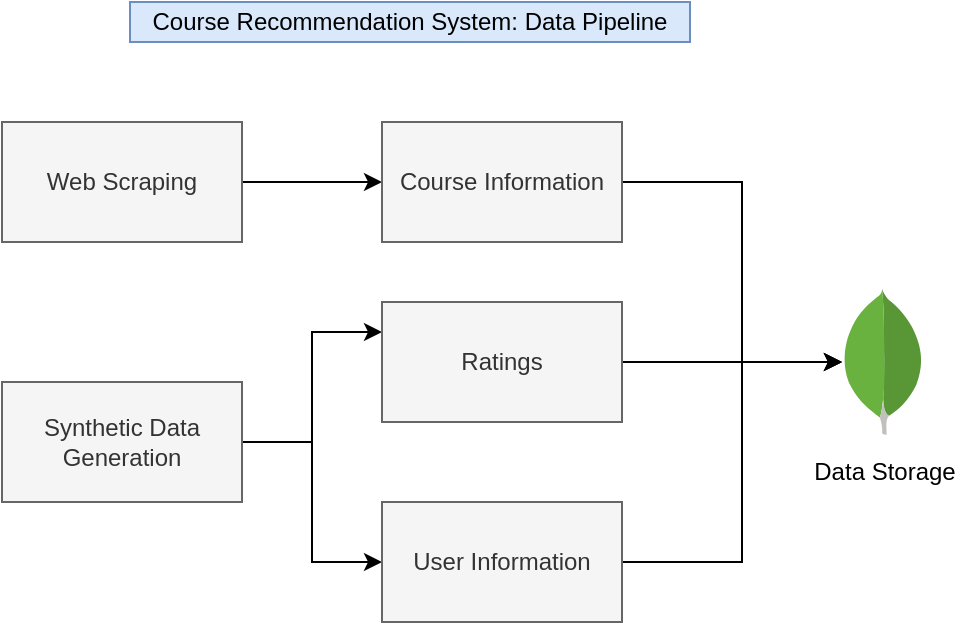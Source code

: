 <mxfile version="24.7.7">
  <diagram name="Page-1" id="IUd43gq5_Dc3KacdtuP3">
    <mxGraphModel dx="794" dy="500" grid="1" gridSize="10" guides="1" tooltips="1" connect="1" arrows="1" fold="1" page="1" pageScale="1" pageWidth="827" pageHeight="1169" math="0" shadow="0">
      <root>
        <mxCell id="0" />
        <mxCell id="1" parent="0" />
        <mxCell id="pd7O-Mav24QalrUi-j8a-8" value="" style="edgeStyle=orthogonalEdgeStyle;rounded=0;orthogonalLoop=1;jettySize=auto;html=1;" parent="1" source="pd7O-Mav24QalrUi-j8a-1" target="pd7O-Mav24QalrUi-j8a-6" edge="1">
          <mxGeometry relative="1" as="geometry" />
        </mxCell>
        <mxCell id="pd7O-Mav24QalrUi-j8a-1" value="Web Scraping" style="rounded=0;whiteSpace=wrap;html=1;fillColor=#f5f5f5;strokeColor=#666666;fontColor=#333333;" parent="1" vertex="1">
          <mxGeometry x="210" y="90" width="120" height="60" as="geometry" />
        </mxCell>
        <mxCell id="pd7O-Mav24QalrUi-j8a-9" value="" style="edgeStyle=orthogonalEdgeStyle;rounded=0;orthogonalLoop=1;jettySize=auto;html=1;" parent="1" source="pd7O-Mav24QalrUi-j8a-2" target="pd7O-Mav24QalrUi-j8a-3" edge="1">
          <mxGeometry relative="1" as="geometry" />
        </mxCell>
        <mxCell id="pd7O-Mav24QalrUi-j8a-10" style="edgeStyle=orthogonalEdgeStyle;rounded=0;orthogonalLoop=1;jettySize=auto;html=1;entryX=0;entryY=0.25;entryDx=0;entryDy=0;" parent="1" source="pd7O-Mav24QalrUi-j8a-2" target="pd7O-Mav24QalrUi-j8a-4" edge="1">
          <mxGeometry relative="1" as="geometry" />
        </mxCell>
        <mxCell id="pd7O-Mav24QalrUi-j8a-2" value="Synthetic Data Generation" style="rounded=0;whiteSpace=wrap;html=1;fillColor=#f5f5f5;fontColor=#333333;strokeColor=#666666;" parent="1" vertex="1">
          <mxGeometry x="210" y="220" width="120" height="60" as="geometry" />
        </mxCell>
        <mxCell id="pd7O-Mav24QalrUi-j8a-13" style="edgeStyle=orthogonalEdgeStyle;rounded=0;orthogonalLoop=1;jettySize=auto;html=1;" parent="1" source="pd7O-Mav24QalrUi-j8a-3" target="pd7O-Mav24QalrUi-j8a-7" edge="1">
          <mxGeometry relative="1" as="geometry">
            <mxPoint x="580" y="220" as="targetPoint" />
            <Array as="points">
              <mxPoint x="580" y="310" />
              <mxPoint x="580" y="210" />
            </Array>
          </mxGeometry>
        </mxCell>
        <mxCell id="pd7O-Mav24QalrUi-j8a-3" value="User Information" style="rounded=0;whiteSpace=wrap;html=1;fillColor=#f5f5f5;fontColor=#333333;strokeColor=#666666;gradientColor=none;" parent="1" vertex="1">
          <mxGeometry x="400" y="280" width="120" height="60" as="geometry" />
        </mxCell>
        <mxCell id="pd7O-Mav24QalrUi-j8a-11" value="" style="edgeStyle=orthogonalEdgeStyle;rounded=0;orthogonalLoop=1;jettySize=auto;html=1;" parent="1" source="pd7O-Mav24QalrUi-j8a-4" target="pd7O-Mav24QalrUi-j8a-7" edge="1">
          <mxGeometry relative="1" as="geometry" />
        </mxCell>
        <mxCell id="pd7O-Mav24QalrUi-j8a-4" value="Ratings" style="rounded=0;whiteSpace=wrap;html=1;fillColor=#f5f5f5;fontColor=#333333;strokeColor=#666666;" parent="1" vertex="1">
          <mxGeometry x="400" y="180" width="120" height="60" as="geometry" />
        </mxCell>
        <mxCell id="pd7O-Mav24QalrUi-j8a-12" style="edgeStyle=orthogonalEdgeStyle;rounded=0;orthogonalLoop=1;jettySize=auto;html=1;exitX=1;exitY=0.5;exitDx=0;exitDy=0;" parent="1" source="pd7O-Mav24QalrUi-j8a-6" target="pd7O-Mav24QalrUi-j8a-7" edge="1">
          <mxGeometry relative="1" as="geometry">
            <mxPoint x="610" y="210" as="targetPoint" />
            <Array as="points">
              <mxPoint x="580" y="120" />
              <mxPoint x="580" y="210" />
            </Array>
          </mxGeometry>
        </mxCell>
        <mxCell id="pd7O-Mav24QalrUi-j8a-6" value="Course Information" style="rounded=0;whiteSpace=wrap;html=1;fillColor=#f5f5f5;fontColor=#333333;strokeColor=#666666;" parent="1" vertex="1">
          <mxGeometry x="400" y="90" width="120" height="60" as="geometry" />
        </mxCell>
        <mxCell id="pd7O-Mav24QalrUi-j8a-7" value="" style="dashed=0;outlineConnect=0;html=1;align=center;labelPosition=center;verticalLabelPosition=bottom;verticalAlign=top;shape=mxgraph.weblogos.mongodb" parent="1" vertex="1">
          <mxGeometry x="630" y="173.45" width="41.2" height="73.1" as="geometry" />
        </mxCell>
        <mxCell id="pd7O-Mav24QalrUi-j8a-15" value="Course Recommendation System: Data Pipeline" style="rounded=0;whiteSpace=wrap;html=1;fillColor=#dae8fc;strokeColor=#6c8ebf;" parent="1" vertex="1">
          <mxGeometry x="274" y="30" width="280" height="20" as="geometry" />
        </mxCell>
        <mxCell id="pd7O-Mav24QalrUi-j8a-18" value="Data Storage" style="text;html=1;align=center;verticalAlign=middle;resizable=0;points=[];autosize=1;strokeColor=none;fillColor=none;" parent="1" vertex="1">
          <mxGeometry x="605.6" y="250" width="90" height="30" as="geometry" />
        </mxCell>
      </root>
    </mxGraphModel>
  </diagram>
</mxfile>
